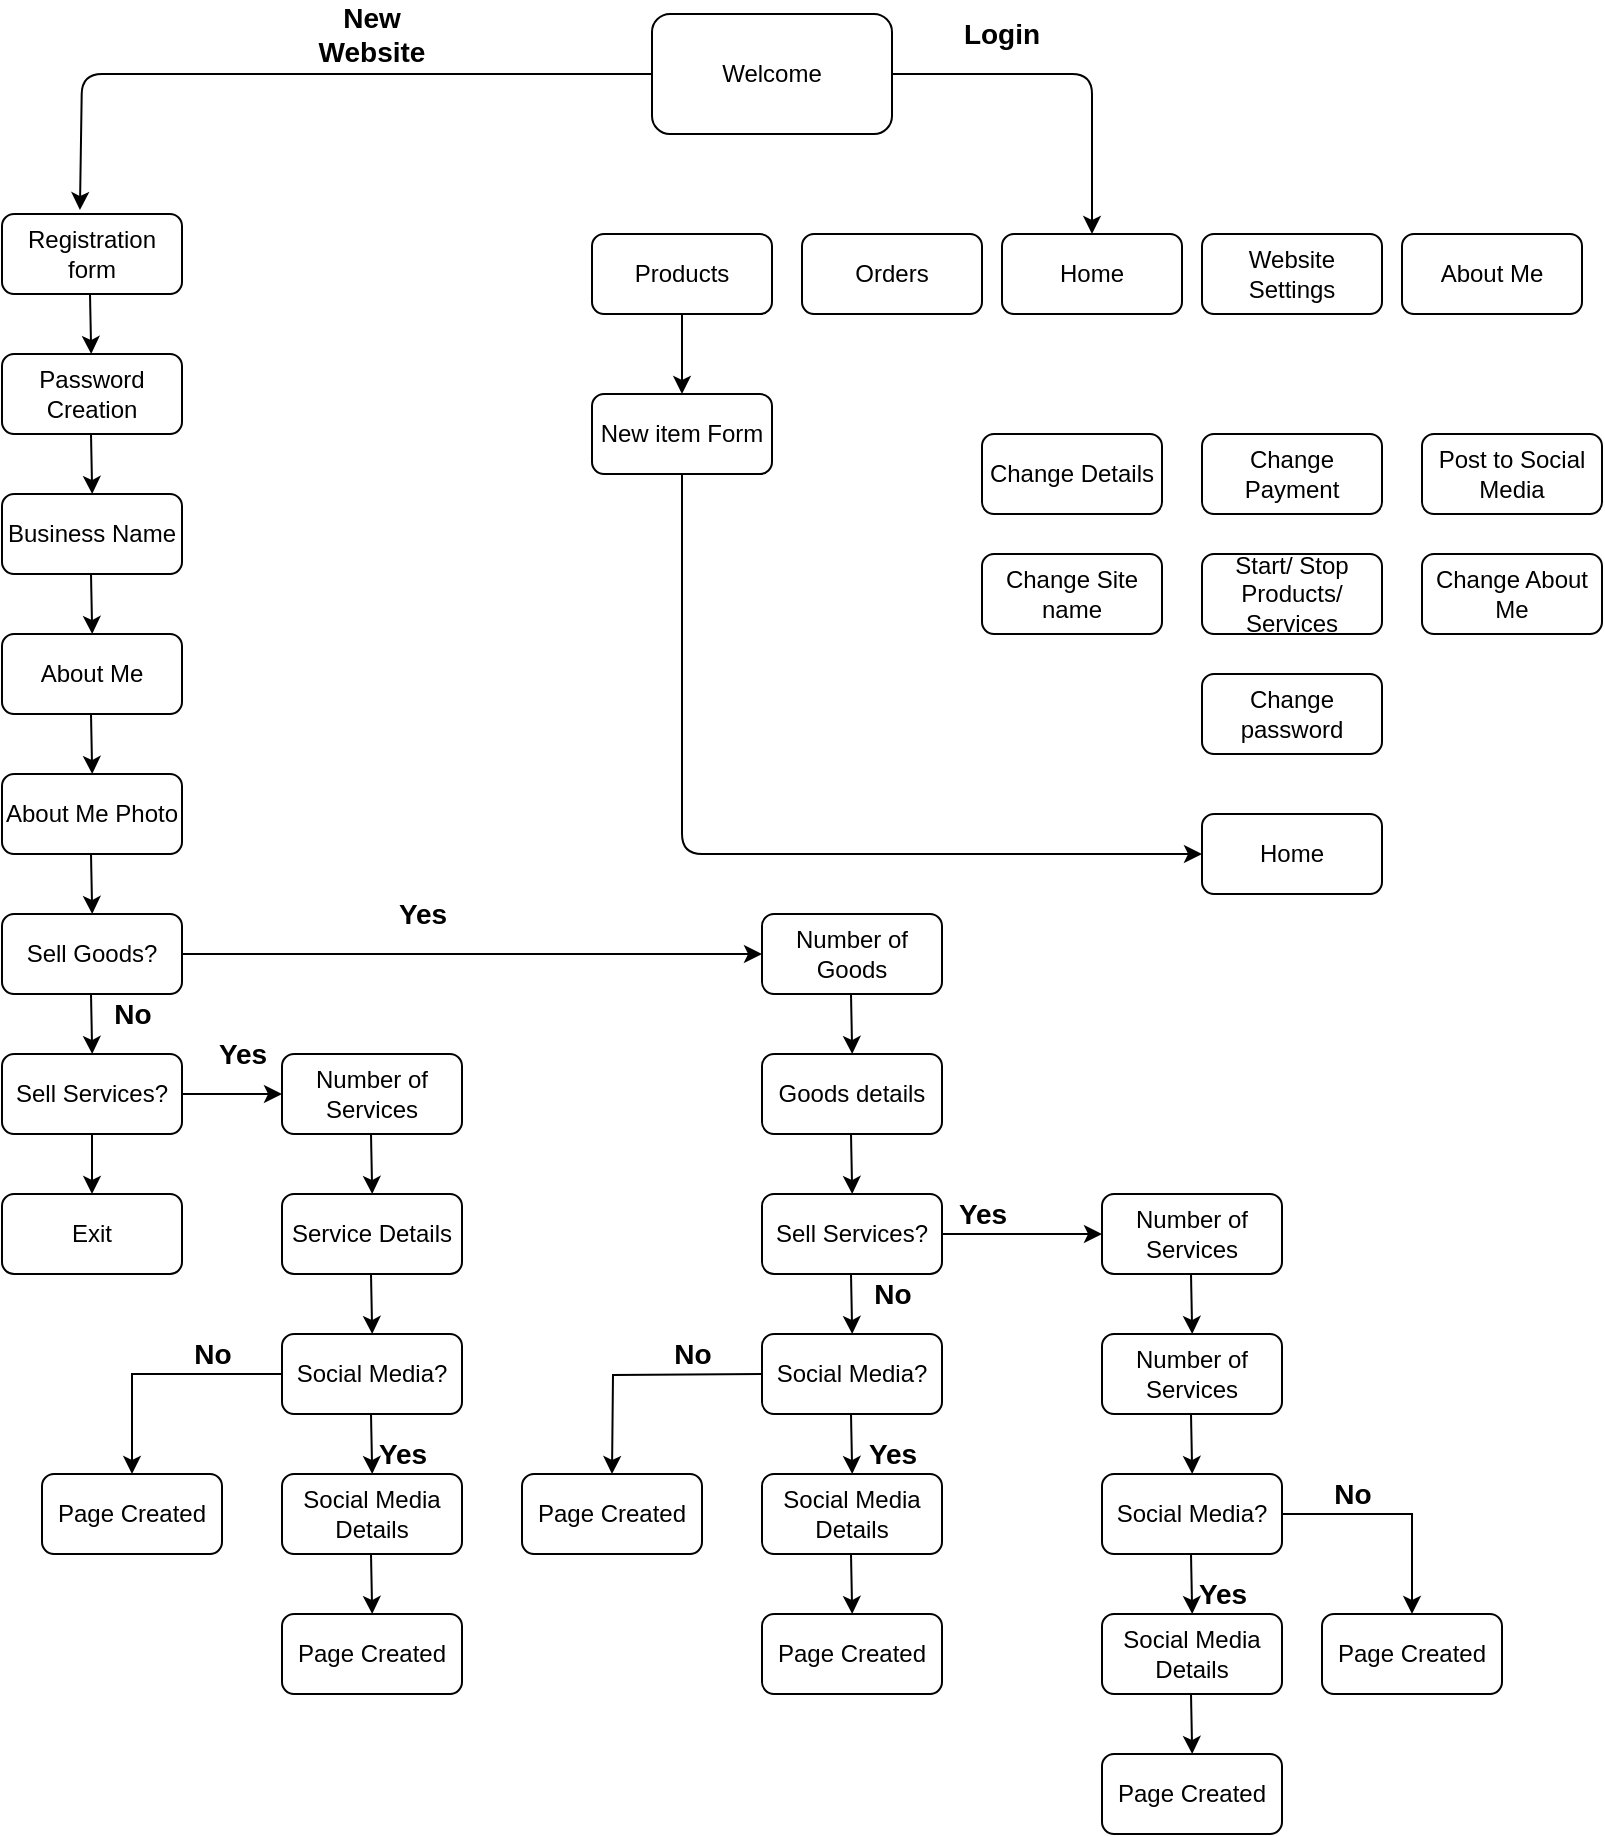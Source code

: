 <mxfile version="14.2.7" type="github">
  <diagram id="EI-SLpZy4c11w0MKUhf8" name="Page-1">
    <mxGraphModel dx="1879" dy="838" grid="1" gridSize="10" guides="1" tooltips="1" connect="1" arrows="1" fold="1" page="1" pageScale="1" pageWidth="850" pageHeight="1100" math="0" shadow="0">
      <root>
        <mxCell id="0" />
        <mxCell id="1" parent="0" />
        <mxCell id="GBD44H0l0N1KtUBJfBsn-1" value="Welcome" style="rounded=1;whiteSpace=wrap;html=1;" parent="1" vertex="1">
          <mxGeometry x="365" y="20" width="120" height="60" as="geometry" />
        </mxCell>
        <mxCell id="GBD44H0l0N1KtUBJfBsn-8" value="Registration form" style="rounded=1;whiteSpace=wrap;html=1;" parent="1" vertex="1">
          <mxGeometry x="40" y="120" width="90" height="40" as="geometry" />
        </mxCell>
        <mxCell id="GBD44H0l0N1KtUBJfBsn-32" value="" style="endArrow=classic;html=1;entryX=0.433;entryY=-0.05;entryDx=0;entryDy=0;entryPerimeter=0;exitX=0;exitY=0.5;exitDx=0;exitDy=0;" parent="1" source="GBD44H0l0N1KtUBJfBsn-1" target="GBD44H0l0N1KtUBJfBsn-8" edge="1">
          <mxGeometry width="50" height="50" relative="1" as="geometry">
            <mxPoint x="360" y="50" as="sourcePoint" />
            <mxPoint x="84" y="120" as="targetPoint" />
            <Array as="points">
              <mxPoint x="80" y="50" />
            </Array>
          </mxGeometry>
        </mxCell>
        <mxCell id="GBD44H0l0N1KtUBJfBsn-33" value="" style="endArrow=classic;html=1;entryX=0.5;entryY=0;entryDx=0;entryDy=0;" parent="1" target="PpAkLhA8qPiQrUPgmIep-85" edge="1">
          <mxGeometry width="50" height="50" relative="1" as="geometry">
            <mxPoint x="485" y="50" as="sourcePoint" />
            <mxPoint x="740" y="90" as="targetPoint" />
            <Array as="points">
              <mxPoint x="585" y="50" />
            </Array>
          </mxGeometry>
        </mxCell>
        <mxCell id="PpAkLhA8qPiQrUPgmIep-2" value="Password Creation" style="rounded=1;whiteSpace=wrap;html=1;" vertex="1" parent="1">
          <mxGeometry x="40" y="190" width="90" height="40" as="geometry" />
        </mxCell>
        <mxCell id="PpAkLhA8qPiQrUPgmIep-3" value="Business Name" style="rounded=1;whiteSpace=wrap;html=1;" vertex="1" parent="1">
          <mxGeometry x="40" y="260" width="90" height="40" as="geometry" />
        </mxCell>
        <mxCell id="PpAkLhA8qPiQrUPgmIep-4" value="About Me" style="rounded=1;whiteSpace=wrap;html=1;" vertex="1" parent="1">
          <mxGeometry x="40" y="330" width="90" height="40" as="geometry" />
        </mxCell>
        <mxCell id="PpAkLhA8qPiQrUPgmIep-5" value="About Me Photo" style="rounded=1;whiteSpace=wrap;html=1;" vertex="1" parent="1">
          <mxGeometry x="40" y="400" width="90" height="40" as="geometry" />
        </mxCell>
        <mxCell id="PpAkLhA8qPiQrUPgmIep-6" value="Sell Goods?" style="rounded=1;whiteSpace=wrap;html=1;" vertex="1" parent="1">
          <mxGeometry x="40" y="470" width="90" height="40" as="geometry" />
        </mxCell>
        <mxCell id="PpAkLhA8qPiQrUPgmIep-26" value="" style="edgeStyle=orthogonalEdgeStyle;rounded=0;orthogonalLoop=1;jettySize=auto;html=1;" edge="1" parent="1" source="PpAkLhA8qPiQrUPgmIep-7" target="PpAkLhA8qPiQrUPgmIep-8">
          <mxGeometry relative="1" as="geometry" />
        </mxCell>
        <mxCell id="PpAkLhA8qPiQrUPgmIep-27" value="" style="edgeStyle=orthogonalEdgeStyle;rounded=0;orthogonalLoop=1;jettySize=auto;html=1;" edge="1" parent="1" source="PpAkLhA8qPiQrUPgmIep-7" target="PpAkLhA8qPiQrUPgmIep-12">
          <mxGeometry relative="1" as="geometry" />
        </mxCell>
        <mxCell id="PpAkLhA8qPiQrUPgmIep-7" value="Sell Services?" style="rounded=1;whiteSpace=wrap;html=1;" vertex="1" parent="1">
          <mxGeometry x="40" y="540" width="90" height="40" as="geometry" />
        </mxCell>
        <mxCell id="PpAkLhA8qPiQrUPgmIep-8" value="Exit" style="rounded=1;whiteSpace=wrap;html=1;" vertex="1" parent="1">
          <mxGeometry x="40" y="610" width="90" height="40" as="geometry" />
        </mxCell>
        <mxCell id="PpAkLhA8qPiQrUPgmIep-9" value="Number of Goods" style="rounded=1;whiteSpace=wrap;html=1;" vertex="1" parent="1">
          <mxGeometry x="420" y="470" width="90" height="40" as="geometry" />
        </mxCell>
        <mxCell id="PpAkLhA8qPiQrUPgmIep-10" value="Goods details" style="rounded=1;whiteSpace=wrap;html=1;" vertex="1" parent="1">
          <mxGeometry x="420" y="540" width="90" height="40" as="geometry" />
        </mxCell>
        <mxCell id="PpAkLhA8qPiQrUPgmIep-34" value="" style="edgeStyle=orthogonalEdgeStyle;rounded=0;orthogonalLoop=1;jettySize=auto;html=1;" edge="1" parent="1" source="PpAkLhA8qPiQrUPgmIep-11" target="PpAkLhA8qPiQrUPgmIep-14">
          <mxGeometry relative="1" as="geometry" />
        </mxCell>
        <mxCell id="PpAkLhA8qPiQrUPgmIep-11" value="Sell Services?" style="rounded=1;whiteSpace=wrap;html=1;" vertex="1" parent="1">
          <mxGeometry x="420" y="610" width="90" height="40" as="geometry" />
        </mxCell>
        <mxCell id="PpAkLhA8qPiQrUPgmIep-12" value="Number of Services" style="rounded=1;whiteSpace=wrap;html=1;" vertex="1" parent="1">
          <mxGeometry x="180" y="540" width="90" height="40" as="geometry" />
        </mxCell>
        <mxCell id="PpAkLhA8qPiQrUPgmIep-13" value="Service Details" style="rounded=1;whiteSpace=wrap;html=1;" vertex="1" parent="1">
          <mxGeometry x="180" y="610" width="90" height="40" as="geometry" />
        </mxCell>
        <mxCell id="PpAkLhA8qPiQrUPgmIep-14" value="Number of Services" style="rounded=1;whiteSpace=wrap;html=1;" vertex="1" parent="1">
          <mxGeometry x="590" y="610" width="90" height="40" as="geometry" />
        </mxCell>
        <mxCell id="PpAkLhA8qPiQrUPgmIep-15" value="Number of Services" style="rounded=1;whiteSpace=wrap;html=1;" vertex="1" parent="1">
          <mxGeometry x="590" y="680" width="90" height="40" as="geometry" />
        </mxCell>
        <mxCell id="PpAkLhA8qPiQrUPgmIep-16" value="Social Media?" style="rounded=1;whiteSpace=wrap;html=1;" vertex="1" parent="1">
          <mxGeometry x="420" y="680" width="90" height="40" as="geometry" />
        </mxCell>
        <mxCell id="PpAkLhA8qPiQrUPgmIep-36" value="" style="edgeStyle=orthogonalEdgeStyle;rounded=0;orthogonalLoop=1;jettySize=auto;html=1;" edge="1" parent="1" source="PpAkLhA8qPiQrUPgmIep-17" target="PpAkLhA8qPiQrUPgmIep-22">
          <mxGeometry relative="1" as="geometry" />
        </mxCell>
        <mxCell id="PpAkLhA8qPiQrUPgmIep-17" value="Social Media?" style="rounded=1;whiteSpace=wrap;html=1;" vertex="1" parent="1">
          <mxGeometry x="590" y="750" width="90" height="40" as="geometry" />
        </mxCell>
        <mxCell id="PpAkLhA8qPiQrUPgmIep-30" value="" style="edgeStyle=orthogonalEdgeStyle;rounded=0;orthogonalLoop=1;jettySize=auto;html=1;" edge="1" parent="1" source="PpAkLhA8qPiQrUPgmIep-18" target="PpAkLhA8qPiQrUPgmIep-19">
          <mxGeometry relative="1" as="geometry" />
        </mxCell>
        <mxCell id="PpAkLhA8qPiQrUPgmIep-18" value="Social Media?" style="rounded=1;whiteSpace=wrap;html=1;" vertex="1" parent="1">
          <mxGeometry x="180" y="680" width="90" height="40" as="geometry" />
        </mxCell>
        <mxCell id="PpAkLhA8qPiQrUPgmIep-19" value="Page Created" style="rounded=1;whiteSpace=wrap;html=1;" vertex="1" parent="1">
          <mxGeometry x="60" y="750" width="90" height="40" as="geometry" />
        </mxCell>
        <mxCell id="PpAkLhA8qPiQrUPgmIep-21" value="Social Media Details" style="rounded=1;whiteSpace=wrap;html=1;" vertex="1" parent="1">
          <mxGeometry x="180" y="750" width="90" height="40" as="geometry" />
        </mxCell>
        <mxCell id="PpAkLhA8qPiQrUPgmIep-22" value="Page Created" style="rounded=1;whiteSpace=wrap;html=1;" vertex="1" parent="1">
          <mxGeometry x="700" y="820" width="90" height="40" as="geometry" />
        </mxCell>
        <mxCell id="PpAkLhA8qPiQrUPgmIep-31" value="" style="endArrow=classic;html=1;entryX=0;entryY=0.5;entryDx=0;entryDy=0;" edge="1" parent="1" target="PpAkLhA8qPiQrUPgmIep-9">
          <mxGeometry width="50" height="50" relative="1" as="geometry">
            <mxPoint x="130" y="490" as="sourcePoint" />
            <mxPoint x="180" y="440" as="targetPoint" />
            <Array as="points" />
          </mxGeometry>
        </mxCell>
        <mxCell id="PpAkLhA8qPiQrUPgmIep-37" value="" style="endArrow=classic;html=1;" edge="1" parent="1" target="PpAkLhA8qPiQrUPgmIep-2">
          <mxGeometry width="50" height="50" relative="1" as="geometry">
            <mxPoint x="84" y="160" as="sourcePoint" />
            <mxPoint x="130" y="110" as="targetPoint" />
          </mxGeometry>
        </mxCell>
        <mxCell id="PpAkLhA8qPiQrUPgmIep-38" value="" style="endArrow=classic;html=1;" edge="1" parent="1">
          <mxGeometry width="50" height="50" relative="1" as="geometry">
            <mxPoint x="84.5" y="230" as="sourcePoint" />
            <mxPoint x="85.1" y="260" as="targetPoint" />
          </mxGeometry>
        </mxCell>
        <mxCell id="PpAkLhA8qPiQrUPgmIep-39" value="" style="endArrow=classic;html=1;" edge="1" parent="1">
          <mxGeometry width="50" height="50" relative="1" as="geometry">
            <mxPoint x="84.5" y="300" as="sourcePoint" />
            <mxPoint x="85.1" y="330" as="targetPoint" />
          </mxGeometry>
        </mxCell>
        <mxCell id="PpAkLhA8qPiQrUPgmIep-40" value="" style="endArrow=classic;html=1;" edge="1" parent="1">
          <mxGeometry width="50" height="50" relative="1" as="geometry">
            <mxPoint x="84.5" y="370" as="sourcePoint" />
            <mxPoint x="85.1" y="400" as="targetPoint" />
          </mxGeometry>
        </mxCell>
        <mxCell id="PpAkLhA8qPiQrUPgmIep-41" value="" style="endArrow=classic;html=1;" edge="1" parent="1">
          <mxGeometry width="50" height="50" relative="1" as="geometry">
            <mxPoint x="84.5" y="440" as="sourcePoint" />
            <mxPoint x="85.1" y="470" as="targetPoint" />
          </mxGeometry>
        </mxCell>
        <mxCell id="PpAkLhA8qPiQrUPgmIep-42" value="" style="endArrow=classic;html=1;" edge="1" parent="1">
          <mxGeometry width="50" height="50" relative="1" as="geometry">
            <mxPoint x="84.5" y="510" as="sourcePoint" />
            <mxPoint x="85.1" y="540" as="targetPoint" />
          </mxGeometry>
        </mxCell>
        <mxCell id="PpAkLhA8qPiQrUPgmIep-43" value="" style="endArrow=classic;html=1;" edge="1" parent="1">
          <mxGeometry width="50" height="50" relative="1" as="geometry">
            <mxPoint x="224.5" y="580" as="sourcePoint" />
            <mxPoint x="225.1" y="610" as="targetPoint" />
          </mxGeometry>
        </mxCell>
        <mxCell id="PpAkLhA8qPiQrUPgmIep-44" value="" style="endArrow=classic;html=1;" edge="1" parent="1">
          <mxGeometry width="50" height="50" relative="1" as="geometry">
            <mxPoint x="224.5" y="650" as="sourcePoint" />
            <mxPoint x="225.1" y="680" as="targetPoint" />
          </mxGeometry>
        </mxCell>
        <mxCell id="PpAkLhA8qPiQrUPgmIep-45" value="" style="endArrow=classic;html=1;" edge="1" parent="1">
          <mxGeometry width="50" height="50" relative="1" as="geometry">
            <mxPoint x="464.5" y="510" as="sourcePoint" />
            <mxPoint x="465.1" y="540" as="targetPoint" />
          </mxGeometry>
        </mxCell>
        <mxCell id="PpAkLhA8qPiQrUPgmIep-46" value="" style="endArrow=classic;html=1;" edge="1" parent="1">
          <mxGeometry width="50" height="50" relative="1" as="geometry">
            <mxPoint x="464.5" y="580" as="sourcePoint" />
            <mxPoint x="465.1" y="610" as="targetPoint" />
          </mxGeometry>
        </mxCell>
        <mxCell id="PpAkLhA8qPiQrUPgmIep-47" value="" style="endArrow=classic;html=1;" edge="1" parent="1">
          <mxGeometry width="50" height="50" relative="1" as="geometry">
            <mxPoint x="464.5" y="650" as="sourcePoint" />
            <mxPoint x="465.1" y="680" as="targetPoint" />
          </mxGeometry>
        </mxCell>
        <mxCell id="PpAkLhA8qPiQrUPgmIep-49" value="" style="endArrow=classic;html=1;" edge="1" parent="1">
          <mxGeometry width="50" height="50" relative="1" as="geometry">
            <mxPoint x="634.5" y="650" as="sourcePoint" />
            <mxPoint x="635.1" y="680" as="targetPoint" />
          </mxGeometry>
        </mxCell>
        <mxCell id="PpAkLhA8qPiQrUPgmIep-50" value="" style="endArrow=classic;html=1;" edge="1" parent="1">
          <mxGeometry width="50" height="50" relative="1" as="geometry">
            <mxPoint x="634.5" y="720" as="sourcePoint" />
            <mxPoint x="635.1" y="750" as="targetPoint" />
          </mxGeometry>
        </mxCell>
        <mxCell id="PpAkLhA8qPiQrUPgmIep-51" value="&lt;b&gt;&lt;font style=&quot;font-size: 14px&quot;&gt;Yes&lt;/font&gt;&lt;/b&gt;" style="text;html=1;resizable=0;autosize=1;align=center;verticalAlign=middle;points=[];fillColor=none;strokeColor=none;rounded=0;" vertex="1" parent="1">
          <mxGeometry x="230" y="460" width="40" height="20" as="geometry" />
        </mxCell>
        <mxCell id="PpAkLhA8qPiQrUPgmIep-52" value="&lt;font style=&quot;font-size: 14px&quot;&gt;&lt;b&gt;No&lt;/b&gt;&lt;/font&gt;" style="text;html=1;resizable=0;autosize=1;align=center;verticalAlign=middle;points=[];fillColor=none;strokeColor=none;rounded=0;" vertex="1" parent="1">
          <mxGeometry x="90" y="510" width="30" height="20" as="geometry" />
        </mxCell>
        <mxCell id="PpAkLhA8qPiQrUPgmIep-53" value="&lt;font style=&quot;font-size: 14px&quot;&gt;&lt;b&gt;Yes&lt;/b&gt;&lt;/font&gt;" style="text;html=1;resizable=0;autosize=1;align=center;verticalAlign=middle;points=[];fillColor=none;strokeColor=none;rounded=0;" vertex="1" parent="1">
          <mxGeometry x="140" y="530" width="40" height="20" as="geometry" />
        </mxCell>
        <mxCell id="PpAkLhA8qPiQrUPgmIep-54" value="&lt;font style=&quot;font-size: 14px&quot;&gt;&lt;b&gt;Yes&lt;/b&gt;&lt;/font&gt;" style="text;html=1;resizable=0;autosize=1;align=center;verticalAlign=middle;points=[];fillColor=none;strokeColor=none;rounded=0;" vertex="1" parent="1">
          <mxGeometry x="510" y="610" width="40" height="20" as="geometry" />
        </mxCell>
        <mxCell id="PpAkLhA8qPiQrUPgmIep-55" value="&lt;font style=&quot;font-size: 14px&quot;&gt;&lt;b&gt;No&lt;/b&gt;&lt;/font&gt;" style="text;html=1;resizable=0;autosize=1;align=center;verticalAlign=middle;points=[];fillColor=none;strokeColor=none;rounded=0;" vertex="1" parent="1">
          <mxGeometry x="470" y="650" width="30" height="20" as="geometry" />
        </mxCell>
        <mxCell id="PpAkLhA8qPiQrUPgmIep-56" value="Page Created" style="rounded=1;whiteSpace=wrap;html=1;" vertex="1" parent="1">
          <mxGeometry x="180" y="820" width="90" height="40" as="geometry" />
        </mxCell>
        <mxCell id="PpAkLhA8qPiQrUPgmIep-57" value="Page Created" style="rounded=1;whiteSpace=wrap;html=1;" vertex="1" parent="1">
          <mxGeometry x="590" y="890" width="90" height="40" as="geometry" />
        </mxCell>
        <mxCell id="PpAkLhA8qPiQrUPgmIep-58" value="Social Media Details" style="rounded=1;whiteSpace=wrap;html=1;" vertex="1" parent="1">
          <mxGeometry x="590" y="820" width="90" height="40" as="geometry" />
        </mxCell>
        <mxCell id="PpAkLhA8qPiQrUPgmIep-59" value="Page Created" style="rounded=1;whiteSpace=wrap;html=1;" vertex="1" parent="1">
          <mxGeometry x="300" y="750" width="90" height="40" as="geometry" />
        </mxCell>
        <mxCell id="PpAkLhA8qPiQrUPgmIep-61" value="" style="endArrow=classic;html=1;" edge="1" parent="1">
          <mxGeometry width="50" height="50" relative="1" as="geometry">
            <mxPoint x="224.5" y="720" as="sourcePoint" />
            <mxPoint x="225.1" y="750" as="targetPoint" />
          </mxGeometry>
        </mxCell>
        <mxCell id="PpAkLhA8qPiQrUPgmIep-62" value="" style="endArrow=classic;html=1;" edge="1" parent="1">
          <mxGeometry width="50" height="50" relative="1" as="geometry">
            <mxPoint x="224.5" y="790" as="sourcePoint" />
            <mxPoint x="225.1" y="820" as="targetPoint" />
          </mxGeometry>
        </mxCell>
        <mxCell id="PpAkLhA8qPiQrUPgmIep-64" value="Social Media Details" style="rounded=1;whiteSpace=wrap;html=1;" vertex="1" parent="1">
          <mxGeometry x="420" y="750" width="90" height="40" as="geometry" />
        </mxCell>
        <mxCell id="PpAkLhA8qPiQrUPgmIep-65" value="Page Created" style="rounded=1;whiteSpace=wrap;html=1;" vertex="1" parent="1">
          <mxGeometry x="420" y="820" width="90" height="40" as="geometry" />
        </mxCell>
        <mxCell id="PpAkLhA8qPiQrUPgmIep-67" value="" style="endArrow=classic;html=1;" edge="1" parent="1">
          <mxGeometry width="50" height="50" relative="1" as="geometry">
            <mxPoint x="464.5" y="720" as="sourcePoint" />
            <mxPoint x="465.1" y="750" as="targetPoint" />
          </mxGeometry>
        </mxCell>
        <mxCell id="PpAkLhA8qPiQrUPgmIep-68" value="" style="endArrow=classic;html=1;" edge="1" parent="1">
          <mxGeometry width="50" height="50" relative="1" as="geometry">
            <mxPoint x="464.5" y="790" as="sourcePoint" />
            <mxPoint x="465.1" y="820" as="targetPoint" />
          </mxGeometry>
        </mxCell>
        <mxCell id="PpAkLhA8qPiQrUPgmIep-69" value="" style="edgeStyle=orthogonalEdgeStyle;rounded=0;orthogonalLoop=1;jettySize=auto;html=1;" edge="1" parent="1">
          <mxGeometry relative="1" as="geometry">
            <mxPoint x="420" y="700" as="sourcePoint" />
            <mxPoint x="345" y="750" as="targetPoint" />
          </mxGeometry>
        </mxCell>
        <mxCell id="PpAkLhA8qPiQrUPgmIep-70" value="" style="endArrow=classic;html=1;" edge="1" parent="1">
          <mxGeometry width="50" height="50" relative="1" as="geometry">
            <mxPoint x="634.5" y="790" as="sourcePoint" />
            <mxPoint x="635.1" y="820" as="targetPoint" />
          </mxGeometry>
        </mxCell>
        <mxCell id="PpAkLhA8qPiQrUPgmIep-71" value="" style="endArrow=classic;html=1;" edge="1" parent="1">
          <mxGeometry width="50" height="50" relative="1" as="geometry">
            <mxPoint x="634.5" y="860" as="sourcePoint" />
            <mxPoint x="635.1" y="890" as="targetPoint" />
          </mxGeometry>
        </mxCell>
        <mxCell id="PpAkLhA8qPiQrUPgmIep-72" value="&lt;font style=&quot;font-size: 14px&quot;&gt;&lt;b&gt;Yes&lt;/b&gt;&lt;/font&gt;" style="text;html=1;resizable=0;autosize=1;align=center;verticalAlign=middle;points=[];fillColor=none;strokeColor=none;rounded=0;" vertex="1" parent="1">
          <mxGeometry x="630" y="800" width="40" height="20" as="geometry" />
        </mxCell>
        <mxCell id="PpAkLhA8qPiQrUPgmIep-73" value="&lt;font style=&quot;font-size: 14px&quot;&gt;&lt;b&gt;Yes&lt;/b&gt;&lt;/font&gt;" style="text;html=1;resizable=0;autosize=1;align=center;verticalAlign=middle;points=[];fillColor=none;strokeColor=none;rounded=0;" vertex="1" parent="1">
          <mxGeometry x="465" y="730" width="40" height="20" as="geometry" />
        </mxCell>
        <mxCell id="PpAkLhA8qPiQrUPgmIep-74" value="&lt;font style=&quot;font-size: 14px&quot;&gt;&lt;b&gt;Yes&lt;/b&gt;&lt;/font&gt;" style="text;html=1;resizable=0;autosize=1;align=center;verticalAlign=middle;points=[];fillColor=none;strokeColor=none;rounded=0;" vertex="1" parent="1">
          <mxGeometry x="220" y="730" width="40" height="20" as="geometry" />
        </mxCell>
        <mxCell id="PpAkLhA8qPiQrUPgmIep-76" value="&lt;font style=&quot;font-size: 14px&quot;&gt;&lt;b&gt;No&lt;/b&gt;&lt;/font&gt;" style="text;html=1;resizable=0;autosize=1;align=center;verticalAlign=middle;points=[];fillColor=none;strokeColor=none;rounded=0;" vertex="1" parent="1">
          <mxGeometry x="130" y="680" width="30" height="20" as="geometry" />
        </mxCell>
        <mxCell id="PpAkLhA8qPiQrUPgmIep-77" value="&lt;font style=&quot;font-size: 14px&quot;&gt;&lt;b&gt;No&lt;/b&gt;&lt;/font&gt;" style="text;html=1;resizable=0;autosize=1;align=center;verticalAlign=middle;points=[];fillColor=none;strokeColor=none;rounded=0;" vertex="1" parent="1">
          <mxGeometry x="370" y="680" width="30" height="20" as="geometry" />
        </mxCell>
        <mxCell id="PpAkLhA8qPiQrUPgmIep-78" value="&lt;font style=&quot;font-size: 14px&quot;&gt;&lt;b&gt;No&lt;/b&gt;&lt;/font&gt;" style="text;html=1;resizable=0;autosize=1;align=center;verticalAlign=middle;points=[];fillColor=none;strokeColor=none;rounded=0;" vertex="1" parent="1">
          <mxGeometry x="700" y="750" width="30" height="20" as="geometry" />
        </mxCell>
        <mxCell id="PpAkLhA8qPiQrUPgmIep-79" value="&lt;font style=&quot;font-size: 14px&quot;&gt;&lt;b&gt;New Website&lt;/b&gt;&lt;/font&gt;" style="text;html=1;strokeColor=none;fillColor=none;align=center;verticalAlign=middle;whiteSpace=wrap;rounded=0;" vertex="1" parent="1">
          <mxGeometry x="205" y="20" width="40" height="20" as="geometry" />
        </mxCell>
        <mxCell id="PpAkLhA8qPiQrUPgmIep-80" value="&lt;font style=&quot;font-size: 14px&quot;&gt;&lt;b&gt;Login&lt;/b&gt;&lt;/font&gt;" style="text;html=1;strokeColor=none;fillColor=none;align=center;verticalAlign=middle;whiteSpace=wrap;rounded=0;" vertex="1" parent="1">
          <mxGeometry x="520" y="20" width="40" height="20" as="geometry" />
        </mxCell>
        <mxCell id="PpAkLhA8qPiQrUPgmIep-82" value="Orders" style="rounded=1;whiteSpace=wrap;html=1;" vertex="1" parent="1">
          <mxGeometry x="440" y="130" width="90" height="40" as="geometry" />
        </mxCell>
        <mxCell id="PpAkLhA8qPiQrUPgmIep-84" value="Products" style="rounded=1;whiteSpace=wrap;html=1;" vertex="1" parent="1">
          <mxGeometry x="335" y="130" width="90" height="40" as="geometry" />
        </mxCell>
        <mxCell id="PpAkLhA8qPiQrUPgmIep-85" value="Home" style="rounded=1;whiteSpace=wrap;html=1;" vertex="1" parent="1">
          <mxGeometry x="540" y="130" width="90" height="40" as="geometry" />
        </mxCell>
        <mxCell id="PpAkLhA8qPiQrUPgmIep-86" value="About Me" style="rounded=1;whiteSpace=wrap;html=1;" vertex="1" parent="1">
          <mxGeometry x="740" y="130" width="90" height="40" as="geometry" />
        </mxCell>
        <mxCell id="PpAkLhA8qPiQrUPgmIep-88" value="Website Settings" style="rounded=1;whiteSpace=wrap;html=1;" vertex="1" parent="1">
          <mxGeometry x="640" y="130" width="90" height="40" as="geometry" />
        </mxCell>
        <mxCell id="PpAkLhA8qPiQrUPgmIep-89" value="New item Form" style="rounded=1;whiteSpace=wrap;html=1;" vertex="1" parent="1">
          <mxGeometry x="335" y="210" width="90" height="40" as="geometry" />
        </mxCell>
        <mxCell id="PpAkLhA8qPiQrUPgmIep-91" value="Change Details" style="rounded=1;whiteSpace=wrap;html=1;" vertex="1" parent="1">
          <mxGeometry x="530" y="230" width="90" height="40" as="geometry" />
        </mxCell>
        <mxCell id="PpAkLhA8qPiQrUPgmIep-92" value="Change Site name" style="rounded=1;whiteSpace=wrap;html=1;" vertex="1" parent="1">
          <mxGeometry x="530" y="290" width="90" height="40" as="geometry" />
        </mxCell>
        <mxCell id="PpAkLhA8qPiQrUPgmIep-93" value="Change password" style="rounded=1;whiteSpace=wrap;html=1;" vertex="1" parent="1">
          <mxGeometry x="640" y="350" width="90" height="40" as="geometry" />
        </mxCell>
        <mxCell id="PpAkLhA8qPiQrUPgmIep-94" value="Change About Me" style="rounded=1;whiteSpace=wrap;html=1;" vertex="1" parent="1">
          <mxGeometry x="750" y="290" width="90" height="40" as="geometry" />
        </mxCell>
        <mxCell id="PpAkLhA8qPiQrUPgmIep-95" value="Start/ Stop Products/ Services" style="rounded=1;whiteSpace=wrap;html=1;" vertex="1" parent="1">
          <mxGeometry x="640" y="290" width="90" height="40" as="geometry" />
        </mxCell>
        <mxCell id="PpAkLhA8qPiQrUPgmIep-96" value="Post to Social Media" style="rounded=1;whiteSpace=wrap;html=1;" vertex="1" parent="1">
          <mxGeometry x="750" y="230" width="90" height="40" as="geometry" />
        </mxCell>
        <mxCell id="PpAkLhA8qPiQrUPgmIep-97" value="Change Payment" style="rounded=1;whiteSpace=wrap;html=1;" vertex="1" parent="1">
          <mxGeometry x="640" y="230" width="90" height="40" as="geometry" />
        </mxCell>
        <mxCell id="PpAkLhA8qPiQrUPgmIep-99" value="Home" style="rounded=1;whiteSpace=wrap;html=1;" vertex="1" parent="1">
          <mxGeometry x="640" y="420" width="90" height="40" as="geometry" />
        </mxCell>
        <mxCell id="PpAkLhA8qPiQrUPgmIep-100" value="" style="endArrow=classic;html=1;exitX=0.5;exitY=1;exitDx=0;exitDy=0;entryX=0;entryY=0.5;entryDx=0;entryDy=0;" edge="1" parent="1" source="PpAkLhA8qPiQrUPgmIep-89" target="PpAkLhA8qPiQrUPgmIep-99">
          <mxGeometry width="50" height="50" relative="1" as="geometry">
            <mxPoint x="400" y="380" as="sourcePoint" />
            <mxPoint x="380" y="440" as="targetPoint" />
            <Array as="points">
              <mxPoint x="380" y="440" />
            </Array>
          </mxGeometry>
        </mxCell>
        <mxCell id="PpAkLhA8qPiQrUPgmIep-101" value="" style="endArrow=classic;html=1;exitX=0.5;exitY=1;exitDx=0;exitDy=0;" edge="1" parent="1" source="PpAkLhA8qPiQrUPgmIep-84" target="PpAkLhA8qPiQrUPgmIep-89">
          <mxGeometry width="50" height="50" relative="1" as="geometry">
            <mxPoint x="380" y="175" as="sourcePoint" />
            <mxPoint x="430" y="125" as="targetPoint" />
          </mxGeometry>
        </mxCell>
      </root>
    </mxGraphModel>
  </diagram>
</mxfile>
